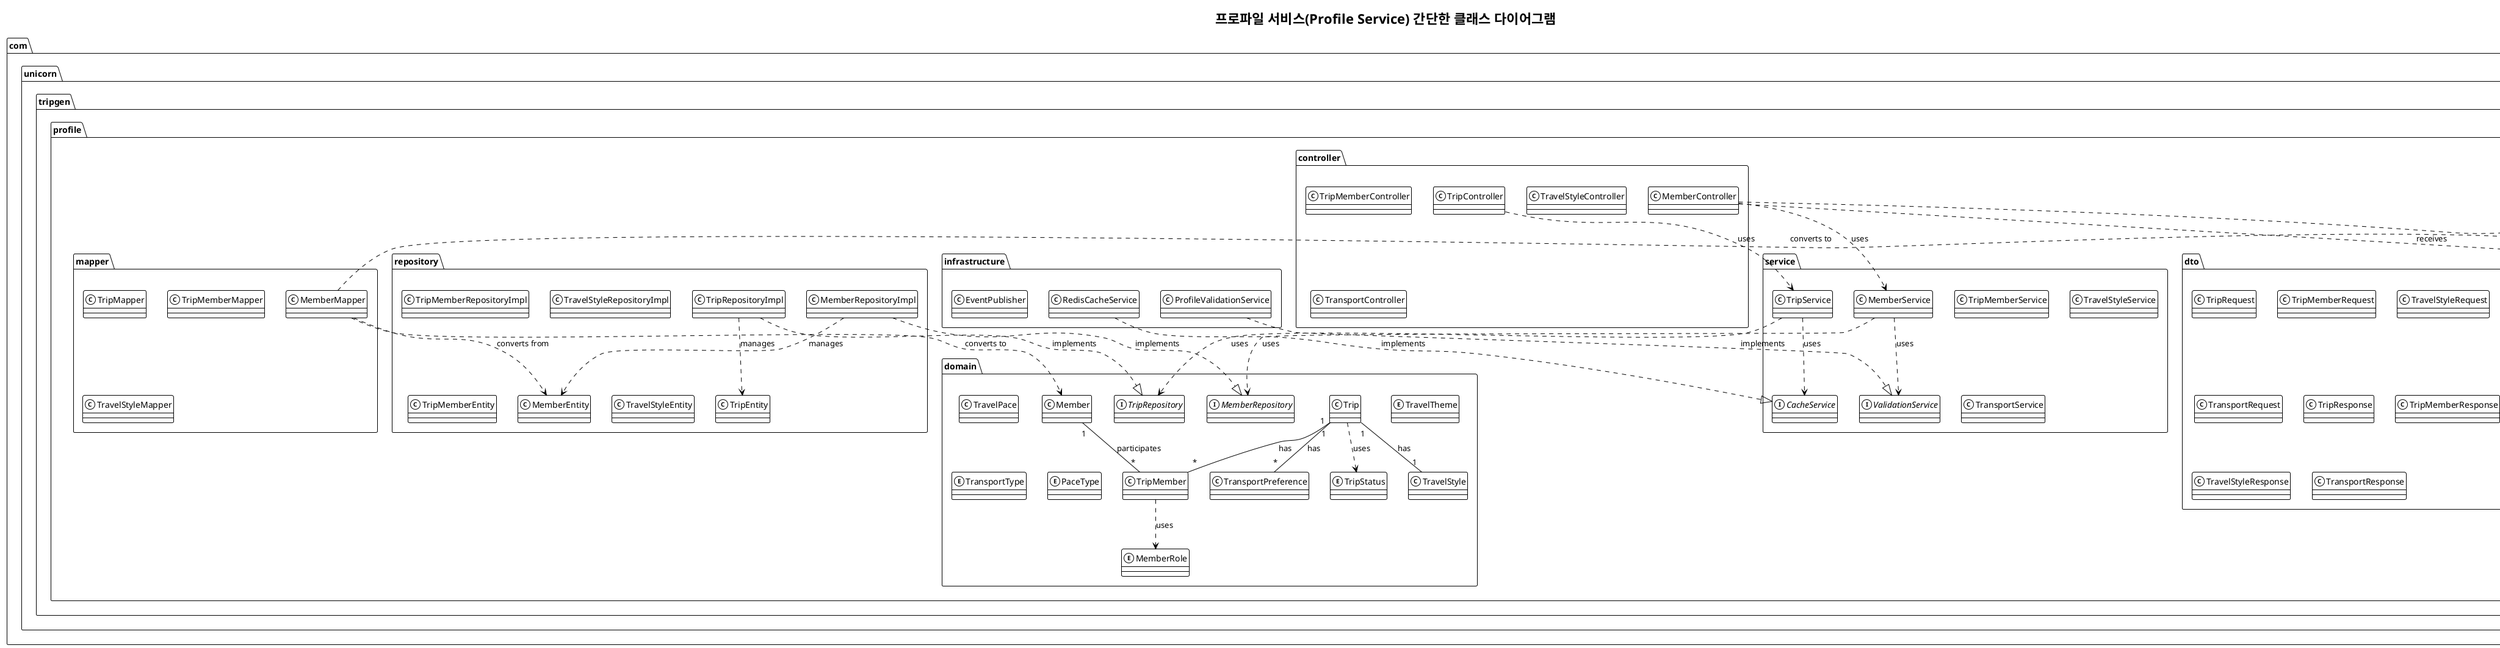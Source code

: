 @startuml
!theme mono

title 프로파일 서비스(Profile Service) 간단한 클래스 다이어그램

package "com.unicorn.tripgen.profile" {
    
    ' ===== Domain Layer =====
    package "domain" {
        class Member
        class Trip
        class TripMember
        class TravelStyle
        class TravelPace
        class TransportPreference
        
        enum MemberRole
        enum TripStatus
        enum TravelTheme
        enum TransportType
        enum PaceType
        
        interface MemberRepository
        interface TripRepository
    }
    
    ' ===== Service Layer =====
    package "service" {
        class MemberService
        class TripService
        class TripMemberService
        class TravelStyleService
        class TransportService
        
        interface CacheService
        interface ValidationService
    }
    
    ' ===== Repository Layer =====
    package "repository" {
        class MemberRepositoryImpl
        class TripRepositoryImpl
        class TripMemberRepositoryImpl
        class TravelStyleRepositoryImpl
        
        ' JPA Entities
        class MemberEntity
        class TripEntity
        class TripMemberEntity
        class TravelStyleEntity
    }
    
    ' ===== Controller Layer =====
    package "controller" {
        class MemberController
        class TripController
        class TripMemberController
        class TravelStyleController
        class TransportController
    }
    
    ' ===== DTO Layer =====
    package "dto" {
        ' Request DTOs
        class MemberRequest
        class TripRequest
        class TripMemberRequest
        class TravelStyleRequest
        class TransportRequest
        
        ' Response DTOs
        class MemberResponse
        class TripResponse
        class TripMemberResponse
        class TravelStyleResponse
        class TransportResponse
    }
    
    ' ===== Mapper Layer =====
    package "mapper" {
        class MemberMapper
        class TripMapper
        class TripMemberMapper
        class TravelStyleMapper
    }
    
    ' ===== Infrastructure Layer =====
    package "infrastructure" {
        class RedisCacheService
        class ProfileValidationService
        class EventPublisher
    }
}

' 주요 관계 정의
' Domain 관계
Trip "1" -- "*" TripMember : has
Member "1" -- "*" TripMember : participates
Trip "1" -- "1" TravelStyle : has
Trip "1" -- "*" TransportPreference : has
TripMember ..> MemberRole : uses
Trip ..> TripStatus : uses

' Service Layer 관계
MemberService ..> MemberRepository : uses
TripService ..> TripRepository : uses
TripService ..> CacheService : uses
MemberService ..> ValidationService : uses

' Repository 관계
MemberRepositoryImpl ..|> MemberRepository : implements
TripRepositoryImpl ..|> TripRepository : implements
MemberRepositoryImpl ..> MemberEntity : manages
TripRepositoryImpl ..> TripEntity : manages

' Controller 관계
MemberController ..> MemberService : uses
TripController ..> TripService : uses
MemberController ..> MemberRequest : receives
MemberController ..> MemberResponse : returns

' Mapper 관계
MemberMapper ..> Member : converts to
MemberMapper ..> MemberEntity : converts from
MemberMapper ..> MemberResponse : converts to

' Infrastructure 관계
RedisCacheService ..|> CacheService : implements
ProfileValidationService ..|> ValidationService : implements

@enduml